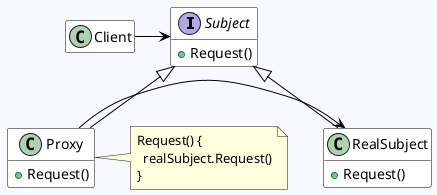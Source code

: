 @startuml
hide empty attributes
hide empty members
skinparam backgroundcolor GhostWhite
skinparam class {
 ArrowColor Black
 BackgroundColor White
 BorderColor Black
}

interface Subject {
 +Request()
}
class Client
class Proxy {
 +Request()
}
class RealSubject {
 +Request()
}

Subject <-left- Client
Subject <|-- Proxy
Subject <|-- RealSubject
RealSubject <-left- Proxy

note right of Proxy : Request() {\n  realSubject.Request()\n}
@enduml
